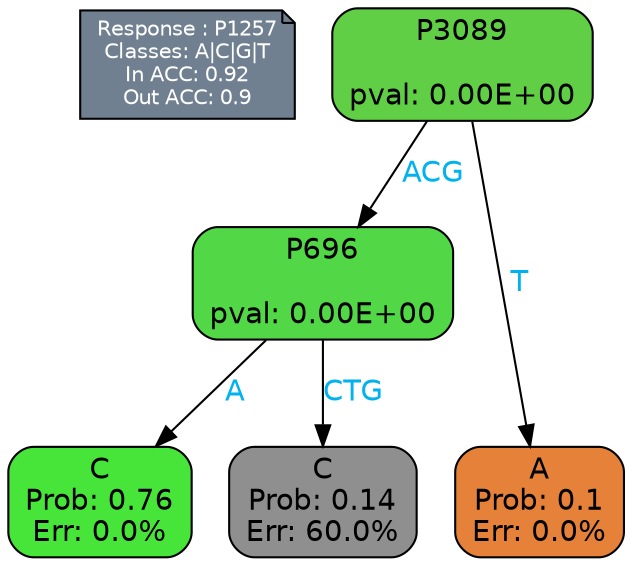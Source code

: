digraph Tree {
node [shape=box, style="filled, rounded", color="black", fontname=helvetica] ;
graph [ranksep=equally, splines=polylines, bgcolor=transparent, dpi=600] ;
edge [fontname=helvetica] ;
LEGEND [label="Response : P1257
Classes: A|C|G|T
In ACC: 0.92
Out ACC: 0.9
",shape=note,align=left,style=filled,fillcolor="slategray",fontcolor="white",fontsize=10];1 [label="P3089

pval: 0.00E+00", fillcolor="#60cf45"] ;
2 [label="P696

pval: 0.00E+00", fillcolor="#52d746"] ;
3 [label="C
Prob: 0.76
Err: 0.0%", fillcolor="#47e539"] ;
4 [label="C
Prob: 0.14
Err: 60.0%", fillcolor="#8f8f8f"] ;
5 [label="A
Prob: 0.1
Err: 0.0%", fillcolor="#e58139"] ;
1 -> 2 [label="ACG",fontcolor=deepskyblue2] ;
1 -> 5 [label="T",fontcolor=deepskyblue2] ;
2 -> 3 [label="A",fontcolor=deepskyblue2] ;
2 -> 4 [label="CTG",fontcolor=deepskyblue2] ;
{rank = same; 3;4;5;}{rank = same; LEGEND;1;}}